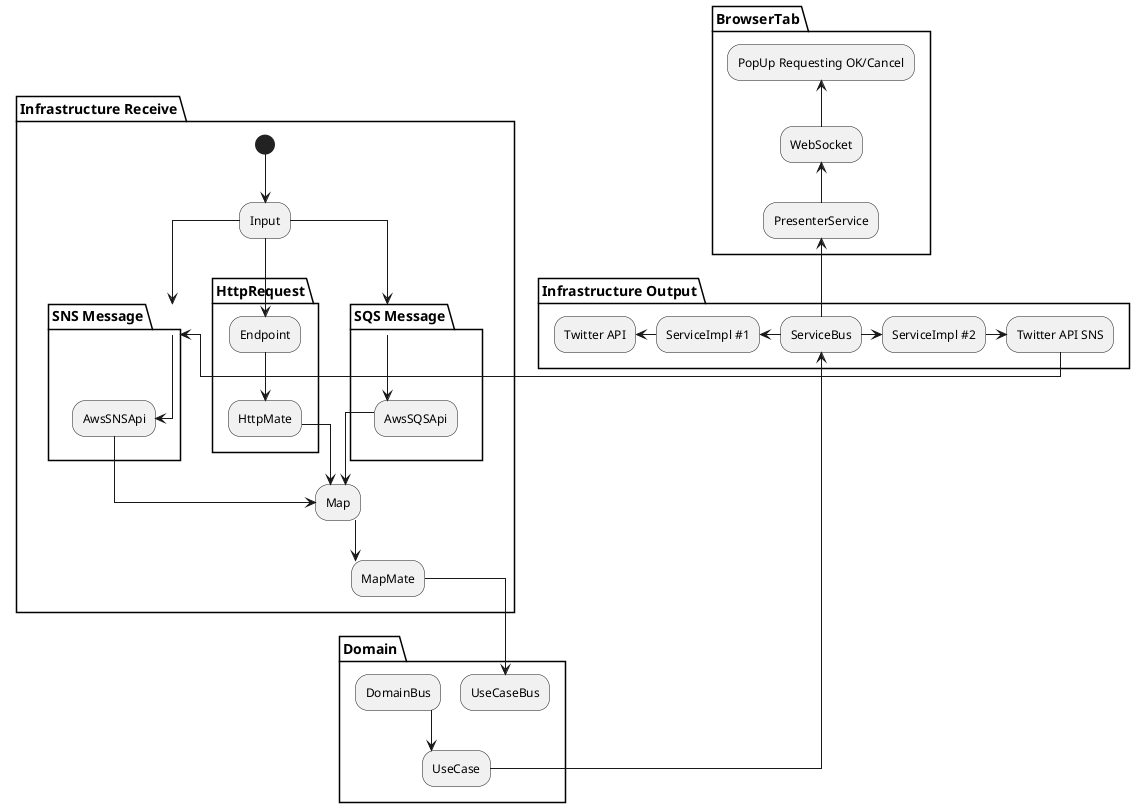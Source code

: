 @startuml
skinparam linetype ortho
partition "Infrastructure Receive" {
(*) -down-> "Input"

partition "HttpRequest" {
    "Input" -down-> "Endpoint"
    "Endpoint" -down-> "HttpMate"
}
"HttpMate" -down-> "Map"
"Map" -down-> "MapMate"
partition "SQS Message" {
    "Input" -down-> "SQS Message"
    "SQS Message" -down-> "AwsSQSApi"
}
"AwsSQSApi" -down-> "Map"
partition "SNS Message" {
    "Input" -down-> "SNS Message"
    "SNS Message" -down-> "AwsSNSApi"
}
"AwsSNSApi" -down-> "Map"
}

partition "Infrastructure Output" {
    "ServiceBus" -left-> "ServiceImpl #1"
    "ServiceImpl #1" -left-> "Twitter API"
    "ServiceBus" -right-> "ServiceImpl #2"
    "ServiceImpl #2" -right-> "Twitter API SNS"
    "Twitter API SNS" -> "SNS Message"
}

partition "Domain" {
    "MapMate" -down-> "UseCaseBus"
    "DomainBus" -down-> "UseCase"
    "UseCase" -right-> "ServiceBus"
}

partition "BrowserTab" {
    "ServiceBus" -up-> "PresenterService"
    "PresenterService" -up-> "WebSocket"
    "WebSocket" -up-> "PopUp Requesting OK/Cancel"
}

@enduml
